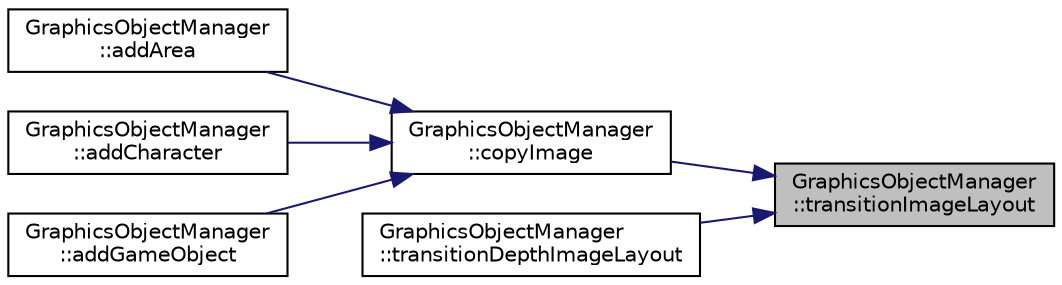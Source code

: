 digraph "GraphicsObjectManager::transitionImageLayout"
{
 // LATEX_PDF_SIZE
  edge [fontname="Helvetica",fontsize="10",labelfontname="Helvetica",labelfontsize="10"];
  node [fontname="Helvetica",fontsize="10",shape=record];
  rankdir="RL";
  Node1 [label="GraphicsObjectManager\l::transitionImageLayout",height=0.2,width=0.4,color="black", fillcolor="grey75", style="filled", fontcolor="black",tooltip="Records image layout transition barrier to the given command buffer."];
  Node1 -> Node2 [dir="back",color="midnightblue",fontsize="10",style="solid",fontname="Helvetica"];
  Node2 [label="GraphicsObjectManager\l::copyImage",height=0.2,width=0.4,color="black", fillcolor="white", style="filled",URL="$classGraphicsObjectManager.html#a9d3d8755593f5f4cd26ba45c689e31ee",tooltip="Copies the given data to the given image."];
  Node2 -> Node3 [dir="back",color="midnightblue",fontsize="10",style="solid",fontname="Helvetica"];
  Node3 [label="GraphicsObjectManager\l::addArea",height=0.2,width=0.4,color="black", fillcolor="white", style="filled",URL="$classGraphicsObjectManager.html#a210353a39eb66174b93611070a440fdf",tooltip="Adds an area object to the buffer manager."];
  Node2 -> Node4 [dir="back",color="midnightblue",fontsize="10",style="solid",fontname="Helvetica"];
  Node4 [label="GraphicsObjectManager\l::addCharacter",height=0.2,width=0.4,color="black", fillcolor="white", style="filled",URL="$classGraphicsObjectManager.html#adb250c237a565acb49d401ddb811e6d0",tooltip="Adds a character to the buffer manager with the given parameters."];
  Node2 -> Node5 [dir="back",color="midnightblue",fontsize="10",style="solid",fontname="Helvetica"];
  Node5 [label="GraphicsObjectManager\l::addGameObject",height=0.2,width=0.4,color="black", fillcolor="white", style="filled",URL="$classGraphicsObjectManager.html#acf41fa0d8bada4f83df3ab554c4d8183",tooltip="Adds a game object to the buffer manager."];
  Node1 -> Node6 [dir="back",color="midnightblue",fontsize="10",style="solid",fontname="Helvetica"];
  Node6 [label="GraphicsObjectManager\l::transitionDepthImageLayout",height=0.2,width=0.4,color="black", fillcolor="white", style="filled",URL="$classGraphicsObjectManager.html#a9b1f91690fd93e7d7d34d4a6ec8585a7",tooltip="Transitions the given image to the given layout using graphics queue."];
}
